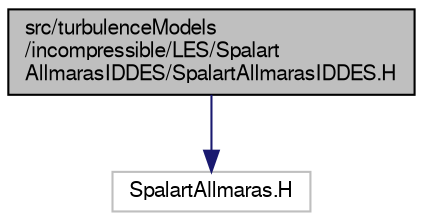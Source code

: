 digraph "src/turbulenceModels/incompressible/LES/SpalartAllmarasIDDES/SpalartAllmarasIDDES.H"
{
  bgcolor="transparent";
  edge [fontname="FreeSans",fontsize="10",labelfontname="FreeSans",labelfontsize="10"];
  node [fontname="FreeSans",fontsize="10",shape=record];
  Node0 [label="src/turbulenceModels\l/incompressible/LES/Spalart\lAllmarasIDDES/SpalartAllmarasIDDES.H",height=0.2,width=0.4,color="black", fillcolor="grey75", style="filled", fontcolor="black"];
  Node0 -> Node1 [color="midnightblue",fontsize="10",style="solid",fontname="FreeSans"];
  Node1 [label="SpalartAllmaras.H",height=0.2,width=0.4,color="grey75"];
}
